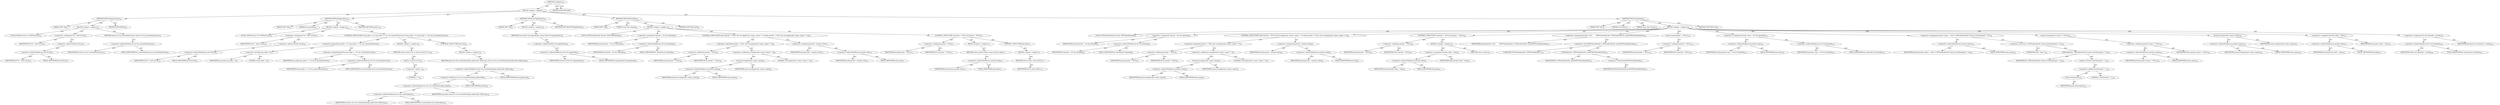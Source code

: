 digraph "&lt;global&gt;" {  
"11756" [label = <(METHOD,&lt;global&gt;)<SUB>34</SUB>> ]
"11757" [label = <(BLOCK,&lt;empty&gt;,&lt;empty&gt;)> ]
"11758" [label = <(METHOD,TIFFGetTagListCount)<SUB>34</SUB>> ]
"11759" [label = <(PARAM,TIFF *tif)<SUB>34</SUB>> ]
"11760" [label = <(BLOCK,&lt;empty&gt;,&lt;empty&gt;)<SUB>36</SUB>> ]
"11761" [label = <(LOCAL,TIFFDirectory* td: TIFFDirectory)<SUB>37</SUB>> ]
"11762" [label = <(&lt;operator&gt;.assignment,*td = &amp;tif-&gt;tif_dir)<SUB>37</SUB>> ]
"11763" [label = <(IDENTIFIER,td,*td = &amp;tif-&gt;tif_dir)<SUB>37</SUB>> ]
"11764" [label = <(&lt;operator&gt;.addressOf,&amp;tif-&gt;tif_dir)<SUB>37</SUB>> ]
"11765" [label = <(&lt;operator&gt;.indirectFieldAccess,tif-&gt;tif_dir)<SUB>37</SUB>> ]
"11766" [label = <(IDENTIFIER,tif,*td = &amp;tif-&gt;tif_dir)<SUB>37</SUB>> ]
"11767" [label = <(FIELD_IDENTIFIER,tif_dir,tif_dir)<SUB>37</SUB>> ]
"11768" [label = <(RETURN,return td-&gt;td_customValueCount;,return td-&gt;td_customValueCount;)<SUB>39</SUB>> ]
"11769" [label = <(&lt;operator&gt;.indirectFieldAccess,td-&gt;td_customValueCount)<SUB>39</SUB>> ]
"11770" [label = <(IDENTIFIER,td,return td-&gt;td_customValueCount;)<SUB>39</SUB>> ]
"11771" [label = <(FIELD_IDENTIFIER,td_customValueCount,td_customValueCount)<SUB>39</SUB>> ]
"11772" [label = <(METHOD_RETURN,int)<SUB>34</SUB>> ]
"11774" [label = <(METHOD,TIFFGetTagListEntry)<SUB>42</SUB>> ]
"11775" [label = <(PARAM,TIFF *tif)<SUB>42</SUB>> ]
"11776" [label = <(PARAM,int tag_index)<SUB>42</SUB>> ]
"11777" [label = <(BLOCK,&lt;empty&gt;,&lt;empty&gt;)<SUB>44</SUB>> ]
"11778" [label = <(LOCAL,TIFFDirectory* td: TIFFDirectory)<SUB>45</SUB>> ]
"11779" [label = <(&lt;operator&gt;.assignment,*td = &amp;tif-&gt;tif_dir)<SUB>45</SUB>> ]
"11780" [label = <(IDENTIFIER,td,*td = &amp;tif-&gt;tif_dir)<SUB>45</SUB>> ]
"11781" [label = <(&lt;operator&gt;.addressOf,&amp;tif-&gt;tif_dir)<SUB>45</SUB>> ]
"11782" [label = <(&lt;operator&gt;.indirectFieldAccess,tif-&gt;tif_dir)<SUB>45</SUB>> ]
"11783" [label = <(IDENTIFIER,tif,*td = &amp;tif-&gt;tif_dir)<SUB>45</SUB>> ]
"11784" [label = <(FIELD_IDENTIFIER,tif_dir,tif_dir)<SUB>45</SUB>> ]
"11785" [label = <(CONTROL_STRUCTURE,if (tag_index &lt; 0 || tag_index &gt;= td-&gt;td_customValueCount),if (tag_index &lt; 0 || tag_index &gt;= td-&gt;td_customValueCount))<SUB>47</SUB>> ]
"11786" [label = <(&lt;operator&gt;.logicalOr,tag_index &lt; 0 || tag_index &gt;= td-&gt;td_customValueCount)<SUB>47</SUB>> ]
"11787" [label = <(&lt;operator&gt;.lessThan,tag_index &lt; 0)<SUB>47</SUB>> ]
"11788" [label = <(IDENTIFIER,tag_index,tag_index &lt; 0)<SUB>47</SUB>> ]
"11789" [label = <(LITERAL,0,tag_index &lt; 0)<SUB>47</SUB>> ]
"11790" [label = <(&lt;operator&gt;.greaterEqualsThan,tag_index &gt;= td-&gt;td_customValueCount)<SUB>47</SUB>> ]
"11791" [label = <(IDENTIFIER,tag_index,tag_index &gt;= td-&gt;td_customValueCount)<SUB>47</SUB>> ]
"11792" [label = <(&lt;operator&gt;.indirectFieldAccess,td-&gt;td_customValueCount)<SUB>47</SUB>> ]
"11793" [label = <(IDENTIFIER,td,tag_index &gt;= td-&gt;td_customValueCount)<SUB>47</SUB>> ]
"11794" [label = <(FIELD_IDENTIFIER,td_customValueCount,td_customValueCount)<SUB>47</SUB>> ]
"11795" [label = <(BLOCK,&lt;empty&gt;,&lt;empty&gt;)<SUB>48</SUB>> ]
"11796" [label = <(RETURN,return (uint32_t)(-1);,return (uint32_t)(-1);)<SUB>48</SUB>> ]
"11797" [label = <(uint32_t,(uint32_t)(-1))<SUB>48</SUB>> ]
"11798" [label = <(&lt;operator&gt;.minus,-1)<SUB>48</SUB>> ]
"11799" [label = <(LITERAL,1,-1)<SUB>48</SUB>> ]
"11800" [label = <(CONTROL_STRUCTURE,else,else)<SUB>50</SUB>> ]
"11801" [label = <(BLOCK,&lt;empty&gt;,&lt;empty&gt;)<SUB>50</SUB>> ]
"11802" [label = <(RETURN,return td-&gt;td_customValues[tag_index].info-&gt;field_tag;,return td-&gt;td_customValues[tag_index].info-&gt;field_tag;)<SUB>50</SUB>> ]
"11803" [label = <(&lt;operator&gt;.indirectFieldAccess,td-&gt;td_customValues[tag_index].info-&gt;field_tag)<SUB>50</SUB>> ]
"11804" [label = <(&lt;operator&gt;.fieldAccess,td-&gt;td_customValues[tag_index].info)<SUB>50</SUB>> ]
"11805" [label = <(&lt;operator&gt;.indirectIndexAccess,td-&gt;td_customValues[tag_index])<SUB>50</SUB>> ]
"11806" [label = <(&lt;operator&gt;.indirectFieldAccess,td-&gt;td_customValues)<SUB>50</SUB>> ]
"11807" [label = <(IDENTIFIER,td,return td-&gt;td_customValues[tag_index].info-&gt;field_tag;)<SUB>50</SUB>> ]
"11808" [label = <(FIELD_IDENTIFIER,td_customValues,td_customValues)<SUB>50</SUB>> ]
"11809" [label = <(IDENTIFIER,tag_index,return td-&gt;td_customValues[tag_index].info-&gt;field_tag;)<SUB>50</SUB>> ]
"11810" [label = <(FIELD_IDENTIFIER,info,info)<SUB>50</SUB>> ]
"11811" [label = <(FIELD_IDENTIFIER,field_tag,field_tag)<SUB>50</SUB>> ]
"11812" [label = <(METHOD_RETURN,uint32_t)<SUB>42</SUB>> ]
"11814" [label = <(METHOD,TIFFAccessTagMethods)<SUB>58</SUB>> ]
"11815" [label = <(PARAM,TIFF *tif)<SUB>58</SUB>> ]
"11816" [label = <(BLOCK,&lt;empty&gt;,&lt;empty&gt;)<SUB>60</SUB>> ]
"11817" [label = <(RETURN,return &amp;(tif-&gt;tif_tagmethods);,return &amp;(tif-&gt;tif_tagmethods);)<SUB>61</SUB>> ]
"11818" [label = <(&lt;operator&gt;.addressOf,&amp;(tif-&gt;tif_tagmethods))<SUB>61</SUB>> ]
"11819" [label = <(&lt;operator&gt;.indirectFieldAccess,tif-&gt;tif_tagmethods)<SUB>61</SUB>> ]
"11820" [label = <(IDENTIFIER,tif,return &amp;(tif-&gt;tif_tagmethods);)<SUB>61</SUB>> ]
"11821" [label = <(FIELD_IDENTIFIER,tif_tagmethods,tif_tagmethods)<SUB>61</SUB>> ]
"11822" [label = <(METHOD_RETURN,TIFFTagMethods)<SUB>58</SUB>> ]
"11824" [label = <(METHOD,TIFFGetClientInfo)<SUB>64</SUB>> ]
"11825" [label = <(PARAM,TIFF *tif)<SUB>64</SUB>> ]
"11826" [label = <(PARAM,const char *name)<SUB>64</SUB>> ]
"11827" [label = <(BLOCK,&lt;empty&gt;,&lt;empty&gt;)<SUB>66</SUB>> ]
"11828" [label = <(LOCAL,TIFFClientInfoLink* psLink: TIFFClientInfoLink)<SUB>67</SUB>> ]
"11829" [label = <(&lt;operator&gt;.assignment,*psLink = tif-&gt;tif_clientinfo)<SUB>67</SUB>> ]
"11830" [label = <(IDENTIFIER,psLink,*psLink = tif-&gt;tif_clientinfo)<SUB>67</SUB>> ]
"11831" [label = <(&lt;operator&gt;.indirectFieldAccess,tif-&gt;tif_clientinfo)<SUB>67</SUB>> ]
"11832" [label = <(IDENTIFIER,tif,*psLink = tif-&gt;tif_clientinfo)<SUB>67</SUB>> ]
"11833" [label = <(FIELD_IDENTIFIER,tif_clientinfo,tif_clientinfo)<SUB>67</SUB>> ]
"11834" [label = <(CONTROL_STRUCTURE,while (psLink != NULL &amp;&amp; strcmp(psLink-&gt;name, name) != 0),while (psLink != NULL &amp;&amp; strcmp(psLink-&gt;name, name) != 0))<SUB>69</SUB>> ]
"11835" [label = <(&lt;operator&gt;.logicalAnd,psLink != NULL &amp;&amp; strcmp(psLink-&gt;name, name) != 0)<SUB>69</SUB>> ]
"11836" [label = <(&lt;operator&gt;.notEquals,psLink != NULL)<SUB>69</SUB>> ]
"11837" [label = <(IDENTIFIER,psLink,psLink != NULL)<SUB>69</SUB>> ]
"11838" [label = <(IDENTIFIER,NULL,psLink != NULL)<SUB>69</SUB>> ]
"11839" [label = <(&lt;operator&gt;.notEquals,strcmp(psLink-&gt;name, name) != 0)<SUB>69</SUB>> ]
"11840" [label = <(strcmp,strcmp(psLink-&gt;name, name))<SUB>69</SUB>> ]
"11841" [label = <(&lt;operator&gt;.indirectFieldAccess,psLink-&gt;name)<SUB>69</SUB>> ]
"11842" [label = <(IDENTIFIER,psLink,strcmp(psLink-&gt;name, name))<SUB>69</SUB>> ]
"11843" [label = <(FIELD_IDENTIFIER,name,name)<SUB>69</SUB>> ]
"11844" [label = <(IDENTIFIER,name,strcmp(psLink-&gt;name, name))<SUB>69</SUB>> ]
"11845" [label = <(LITERAL,0,strcmp(psLink-&gt;name, name) != 0)<SUB>69</SUB>> ]
"11846" [label = <(&lt;operator&gt;.assignment,psLink = psLink-&gt;next)<SUB>70</SUB>> ]
"11847" [label = <(IDENTIFIER,psLink,psLink = psLink-&gt;next)<SUB>70</SUB>> ]
"11848" [label = <(&lt;operator&gt;.indirectFieldAccess,psLink-&gt;next)<SUB>70</SUB>> ]
"11849" [label = <(IDENTIFIER,psLink,psLink = psLink-&gt;next)<SUB>70</SUB>> ]
"11850" [label = <(FIELD_IDENTIFIER,next,next)<SUB>70</SUB>> ]
"11851" [label = <(CONTROL_STRUCTURE,if (psLink != NULL),if (psLink != NULL))<SUB>72</SUB>> ]
"11852" [label = <(&lt;operator&gt;.notEquals,psLink != NULL)<SUB>72</SUB>> ]
"11853" [label = <(IDENTIFIER,psLink,psLink != NULL)<SUB>72</SUB>> ]
"11854" [label = <(IDENTIFIER,NULL,psLink != NULL)<SUB>72</SUB>> ]
"11855" [label = <(BLOCK,&lt;empty&gt;,&lt;empty&gt;)<SUB>73</SUB>> ]
"11856" [label = <(RETURN,return psLink-&gt;data;,return psLink-&gt;data;)<SUB>73</SUB>> ]
"11857" [label = <(&lt;operator&gt;.indirectFieldAccess,psLink-&gt;data)<SUB>73</SUB>> ]
"11858" [label = <(IDENTIFIER,psLink,return psLink-&gt;data;)<SUB>73</SUB>> ]
"11859" [label = <(FIELD_IDENTIFIER,data,data)<SUB>73</SUB>> ]
"11860" [label = <(CONTROL_STRUCTURE,else,else)<SUB>75</SUB>> ]
"11861" [label = <(BLOCK,&lt;empty&gt;,&lt;empty&gt;)<SUB>75</SUB>> ]
"11862" [label = <(RETURN,return NULL;,return NULL;)<SUB>75</SUB>> ]
"11863" [label = <(IDENTIFIER,NULL,return NULL;)<SUB>75</SUB>> ]
"11864" [label = <(METHOD_RETURN,void*)<SUB>64</SUB>> ]
"11866" [label = <(METHOD,TIFFSetClientInfo)<SUB>78</SUB>> ]
"11867" [label = <(PARAM,TIFF *tif)<SUB>78</SUB>> ]
"11868" [label = <(PARAM,void *data)<SUB>78</SUB>> ]
"11869" [label = <(PARAM,const char *name)<SUB>78</SUB>> ]
"11870" [label = <(BLOCK,&lt;empty&gt;,&lt;empty&gt;)<SUB>80</SUB>> ]
"11871" [label = <(LOCAL,TIFFClientInfoLink* psLink: TIFFClientInfoLink)<SUB>81</SUB>> ]
"11872" [label = <(&lt;operator&gt;.assignment,*psLink = tif-&gt;tif_clientinfo)<SUB>81</SUB>> ]
"11873" [label = <(IDENTIFIER,psLink,*psLink = tif-&gt;tif_clientinfo)<SUB>81</SUB>> ]
"11874" [label = <(&lt;operator&gt;.indirectFieldAccess,tif-&gt;tif_clientinfo)<SUB>81</SUB>> ]
"11875" [label = <(IDENTIFIER,tif,*psLink = tif-&gt;tif_clientinfo)<SUB>81</SUB>> ]
"11876" [label = <(FIELD_IDENTIFIER,tif_clientinfo,tif_clientinfo)<SUB>81</SUB>> ]
"11877" [label = <(CONTROL_STRUCTURE,while (psLink != NULL &amp;&amp; strcmp(psLink-&gt;name, name) != 0),while (psLink != NULL &amp;&amp; strcmp(psLink-&gt;name, name) != 0))<SUB>87</SUB>> ]
"11878" [label = <(&lt;operator&gt;.logicalAnd,psLink != NULL &amp;&amp; strcmp(psLink-&gt;name, name) != 0)<SUB>87</SUB>> ]
"11879" [label = <(&lt;operator&gt;.notEquals,psLink != NULL)<SUB>87</SUB>> ]
"11880" [label = <(IDENTIFIER,psLink,psLink != NULL)<SUB>87</SUB>> ]
"11881" [label = <(IDENTIFIER,NULL,psLink != NULL)<SUB>87</SUB>> ]
"11882" [label = <(&lt;operator&gt;.notEquals,strcmp(psLink-&gt;name, name) != 0)<SUB>87</SUB>> ]
"11883" [label = <(strcmp,strcmp(psLink-&gt;name, name))<SUB>87</SUB>> ]
"11884" [label = <(&lt;operator&gt;.indirectFieldAccess,psLink-&gt;name)<SUB>87</SUB>> ]
"11885" [label = <(IDENTIFIER,psLink,strcmp(psLink-&gt;name, name))<SUB>87</SUB>> ]
"11886" [label = <(FIELD_IDENTIFIER,name,name)<SUB>87</SUB>> ]
"11887" [label = <(IDENTIFIER,name,strcmp(psLink-&gt;name, name))<SUB>87</SUB>> ]
"11888" [label = <(LITERAL,0,strcmp(psLink-&gt;name, name) != 0)<SUB>87</SUB>> ]
"11889" [label = <(&lt;operator&gt;.assignment,psLink = psLink-&gt;next)<SUB>88</SUB>> ]
"11890" [label = <(IDENTIFIER,psLink,psLink = psLink-&gt;next)<SUB>88</SUB>> ]
"11891" [label = <(&lt;operator&gt;.indirectFieldAccess,psLink-&gt;next)<SUB>88</SUB>> ]
"11892" [label = <(IDENTIFIER,psLink,psLink = psLink-&gt;next)<SUB>88</SUB>> ]
"11893" [label = <(FIELD_IDENTIFIER,next,next)<SUB>88</SUB>> ]
"11894" [label = <(CONTROL_STRUCTURE,if (psLink != NULL),if (psLink != NULL))<SUB>90</SUB>> ]
"11895" [label = <(&lt;operator&gt;.notEquals,psLink != NULL)<SUB>90</SUB>> ]
"11896" [label = <(IDENTIFIER,psLink,psLink != NULL)<SUB>90</SUB>> ]
"11897" [label = <(IDENTIFIER,NULL,psLink != NULL)<SUB>90</SUB>> ]
"11898" [label = <(BLOCK,&lt;empty&gt;,&lt;empty&gt;)<SUB>91</SUB>> ]
"11899" [label = <(&lt;operator&gt;.assignment,psLink-&gt;data = data)<SUB>92</SUB>> ]
"11900" [label = <(&lt;operator&gt;.indirectFieldAccess,psLink-&gt;data)<SUB>92</SUB>> ]
"11901" [label = <(IDENTIFIER,psLink,psLink-&gt;data = data)<SUB>92</SUB>> ]
"11902" [label = <(FIELD_IDENTIFIER,data,data)<SUB>92</SUB>> ]
"11903" [label = <(IDENTIFIER,data,psLink-&gt;data = data)<SUB>92</SUB>> ]
"11904" [label = <(RETURN,return;,return;)<SUB>93</SUB>> ]
"11905" [label = <(&lt;operator&gt;.assignment,psLink =\012        (TIFFClientInfoLink *)_TIFFmallocExt(tif, sizeof(TIFFClientInfoLink)))<SUB>100</SUB>> ]
"11906" [label = <(IDENTIFIER,psLink,psLink =\012        (TIFFClientInfoLink *)_TIFFmallocExt(tif, sizeof(TIFFClientInfoLink)))<SUB>100</SUB>> ]
"11907" [label = <(&lt;operator&gt;.cast,(TIFFClientInfoLink *)_TIFFmallocExt(tif, sizeof(TIFFClientInfoLink)))<SUB>101</SUB>> ]
"11908" [label = <(UNKNOWN,TIFFClientInfoLink *,TIFFClientInfoLink *)<SUB>101</SUB>> ]
"11909" [label = <(_TIFFmallocExt,_TIFFmallocExt(tif, sizeof(TIFFClientInfoLink)))<SUB>101</SUB>> ]
"11910" [label = <(IDENTIFIER,tif,_TIFFmallocExt(tif, sizeof(TIFFClientInfoLink)))<SUB>101</SUB>> ]
"11911" [label = <(&lt;operator&gt;.sizeOf,sizeof(TIFFClientInfoLink))<SUB>101</SUB>> ]
"11912" [label = <(IDENTIFIER,TIFFClientInfoLink,sizeof(TIFFClientInfoLink))<SUB>101</SUB>> ]
"11913" [label = <(assert,assert(psLink != NULL))<SUB>102</SUB>> ]
"11914" [label = <(&lt;operator&gt;.notEquals,psLink != NULL)<SUB>102</SUB>> ]
"11915" [label = <(IDENTIFIER,psLink,psLink != NULL)<SUB>102</SUB>> ]
"11916" [label = <(IDENTIFIER,NULL,psLink != NULL)<SUB>102</SUB>> ]
"11917" [label = <(&lt;operator&gt;.assignment,psLink-&gt;next = tif-&gt;tif_clientinfo)<SUB>103</SUB>> ]
"11918" [label = <(&lt;operator&gt;.indirectFieldAccess,psLink-&gt;next)<SUB>103</SUB>> ]
"11919" [label = <(IDENTIFIER,psLink,psLink-&gt;next = tif-&gt;tif_clientinfo)<SUB>103</SUB>> ]
"11920" [label = <(FIELD_IDENTIFIER,next,next)<SUB>103</SUB>> ]
"11921" [label = <(&lt;operator&gt;.indirectFieldAccess,tif-&gt;tif_clientinfo)<SUB>103</SUB>> ]
"11922" [label = <(IDENTIFIER,tif,psLink-&gt;next = tif-&gt;tif_clientinfo)<SUB>103</SUB>> ]
"11923" [label = <(FIELD_IDENTIFIER,tif_clientinfo,tif_clientinfo)<SUB>103</SUB>> ]
"11924" [label = <(&lt;operator&gt;.assignment,psLink-&gt;name = (char *)_TIFFmallocExt(tif, (tmsize_t)(strlen(name) + 1)))<SUB>104</SUB>> ]
"11925" [label = <(&lt;operator&gt;.indirectFieldAccess,psLink-&gt;name)<SUB>104</SUB>> ]
"11926" [label = <(IDENTIFIER,psLink,psLink-&gt;name = (char *)_TIFFmallocExt(tif, (tmsize_t)(strlen(name) + 1)))<SUB>104</SUB>> ]
"11927" [label = <(FIELD_IDENTIFIER,name,name)<SUB>104</SUB>> ]
"11928" [label = <(&lt;operator&gt;.cast,(char *)_TIFFmallocExt(tif, (tmsize_t)(strlen(name) + 1)))<SUB>104</SUB>> ]
"11929" [label = <(UNKNOWN,char *,char *)<SUB>104</SUB>> ]
"11930" [label = <(_TIFFmallocExt,_TIFFmallocExt(tif, (tmsize_t)(strlen(name) + 1)))<SUB>104</SUB>> ]
"11931" [label = <(IDENTIFIER,tif,_TIFFmallocExt(tif, (tmsize_t)(strlen(name) + 1)))<SUB>104</SUB>> ]
"11932" [label = <(tmsize_t,(tmsize_t)(strlen(name) + 1))<SUB>104</SUB>> ]
"11933" [label = <(&lt;operator&gt;.addition,strlen(name) + 1)<SUB>104</SUB>> ]
"11934" [label = <(strlen,strlen(name))<SUB>104</SUB>> ]
"11935" [label = <(IDENTIFIER,name,strlen(name))<SUB>104</SUB>> ]
"11936" [label = <(LITERAL,1,strlen(name) + 1)<SUB>104</SUB>> ]
"11937" [label = <(assert,assert(psLink-&gt;name != NULL))<SUB>105</SUB>> ]
"11938" [label = <(&lt;operator&gt;.notEquals,psLink-&gt;name != NULL)<SUB>105</SUB>> ]
"11939" [label = <(&lt;operator&gt;.indirectFieldAccess,psLink-&gt;name)<SUB>105</SUB>> ]
"11940" [label = <(IDENTIFIER,psLink,psLink-&gt;name != NULL)<SUB>105</SUB>> ]
"11941" [label = <(FIELD_IDENTIFIER,name,name)<SUB>105</SUB>> ]
"11942" [label = <(IDENTIFIER,NULL,psLink-&gt;name != NULL)<SUB>105</SUB>> ]
"11943" [label = <(strcpy,strcpy(psLink-&gt;name, name))<SUB>106</SUB>> ]
"11944" [label = <(&lt;operator&gt;.indirectFieldAccess,psLink-&gt;name)<SUB>106</SUB>> ]
"11945" [label = <(IDENTIFIER,psLink,strcpy(psLink-&gt;name, name))<SUB>106</SUB>> ]
"11946" [label = <(FIELD_IDENTIFIER,name,name)<SUB>106</SUB>> ]
"11947" [label = <(IDENTIFIER,name,strcpy(psLink-&gt;name, name))<SUB>106</SUB>> ]
"11948" [label = <(&lt;operator&gt;.assignment,psLink-&gt;data = data)<SUB>107</SUB>> ]
"11949" [label = <(&lt;operator&gt;.indirectFieldAccess,psLink-&gt;data)<SUB>107</SUB>> ]
"11950" [label = <(IDENTIFIER,psLink,psLink-&gt;data = data)<SUB>107</SUB>> ]
"11951" [label = <(FIELD_IDENTIFIER,data,data)<SUB>107</SUB>> ]
"11952" [label = <(IDENTIFIER,data,psLink-&gt;data = data)<SUB>107</SUB>> ]
"11953" [label = <(&lt;operator&gt;.assignment,tif-&gt;tif_clientinfo = psLink)<SUB>109</SUB>> ]
"11954" [label = <(&lt;operator&gt;.indirectFieldAccess,tif-&gt;tif_clientinfo)<SUB>109</SUB>> ]
"11955" [label = <(IDENTIFIER,tif,tif-&gt;tif_clientinfo = psLink)<SUB>109</SUB>> ]
"11956" [label = <(FIELD_IDENTIFIER,tif_clientinfo,tif_clientinfo)<SUB>109</SUB>> ]
"11957" [label = <(IDENTIFIER,psLink,tif-&gt;tif_clientinfo = psLink)<SUB>109</SUB>> ]
"11958" [label = <(METHOD_RETURN,void)<SUB>78</SUB>> ]
"11960" [label = <(METHOD_RETURN,ANY)> ]
  "11756" -> "11757"  [ label = "AST: "] 
  "11756" -> "11960"  [ label = "AST: "] 
  "11757" -> "11758"  [ label = "AST: "] 
  "11757" -> "11774"  [ label = "AST: "] 
  "11757" -> "11814"  [ label = "AST: "] 
  "11757" -> "11824"  [ label = "AST: "] 
  "11757" -> "11866"  [ label = "AST: "] 
  "11758" -> "11759"  [ label = "AST: "] 
  "11758" -> "11760"  [ label = "AST: "] 
  "11758" -> "11772"  [ label = "AST: "] 
  "11760" -> "11761"  [ label = "AST: "] 
  "11760" -> "11762"  [ label = "AST: "] 
  "11760" -> "11768"  [ label = "AST: "] 
  "11762" -> "11763"  [ label = "AST: "] 
  "11762" -> "11764"  [ label = "AST: "] 
  "11764" -> "11765"  [ label = "AST: "] 
  "11765" -> "11766"  [ label = "AST: "] 
  "11765" -> "11767"  [ label = "AST: "] 
  "11768" -> "11769"  [ label = "AST: "] 
  "11769" -> "11770"  [ label = "AST: "] 
  "11769" -> "11771"  [ label = "AST: "] 
  "11774" -> "11775"  [ label = "AST: "] 
  "11774" -> "11776"  [ label = "AST: "] 
  "11774" -> "11777"  [ label = "AST: "] 
  "11774" -> "11812"  [ label = "AST: "] 
  "11777" -> "11778"  [ label = "AST: "] 
  "11777" -> "11779"  [ label = "AST: "] 
  "11777" -> "11785"  [ label = "AST: "] 
  "11779" -> "11780"  [ label = "AST: "] 
  "11779" -> "11781"  [ label = "AST: "] 
  "11781" -> "11782"  [ label = "AST: "] 
  "11782" -> "11783"  [ label = "AST: "] 
  "11782" -> "11784"  [ label = "AST: "] 
  "11785" -> "11786"  [ label = "AST: "] 
  "11785" -> "11795"  [ label = "AST: "] 
  "11785" -> "11800"  [ label = "AST: "] 
  "11786" -> "11787"  [ label = "AST: "] 
  "11786" -> "11790"  [ label = "AST: "] 
  "11787" -> "11788"  [ label = "AST: "] 
  "11787" -> "11789"  [ label = "AST: "] 
  "11790" -> "11791"  [ label = "AST: "] 
  "11790" -> "11792"  [ label = "AST: "] 
  "11792" -> "11793"  [ label = "AST: "] 
  "11792" -> "11794"  [ label = "AST: "] 
  "11795" -> "11796"  [ label = "AST: "] 
  "11796" -> "11797"  [ label = "AST: "] 
  "11797" -> "11798"  [ label = "AST: "] 
  "11798" -> "11799"  [ label = "AST: "] 
  "11800" -> "11801"  [ label = "AST: "] 
  "11801" -> "11802"  [ label = "AST: "] 
  "11802" -> "11803"  [ label = "AST: "] 
  "11803" -> "11804"  [ label = "AST: "] 
  "11803" -> "11811"  [ label = "AST: "] 
  "11804" -> "11805"  [ label = "AST: "] 
  "11804" -> "11810"  [ label = "AST: "] 
  "11805" -> "11806"  [ label = "AST: "] 
  "11805" -> "11809"  [ label = "AST: "] 
  "11806" -> "11807"  [ label = "AST: "] 
  "11806" -> "11808"  [ label = "AST: "] 
  "11814" -> "11815"  [ label = "AST: "] 
  "11814" -> "11816"  [ label = "AST: "] 
  "11814" -> "11822"  [ label = "AST: "] 
  "11816" -> "11817"  [ label = "AST: "] 
  "11817" -> "11818"  [ label = "AST: "] 
  "11818" -> "11819"  [ label = "AST: "] 
  "11819" -> "11820"  [ label = "AST: "] 
  "11819" -> "11821"  [ label = "AST: "] 
  "11824" -> "11825"  [ label = "AST: "] 
  "11824" -> "11826"  [ label = "AST: "] 
  "11824" -> "11827"  [ label = "AST: "] 
  "11824" -> "11864"  [ label = "AST: "] 
  "11827" -> "11828"  [ label = "AST: "] 
  "11827" -> "11829"  [ label = "AST: "] 
  "11827" -> "11834"  [ label = "AST: "] 
  "11827" -> "11851"  [ label = "AST: "] 
  "11829" -> "11830"  [ label = "AST: "] 
  "11829" -> "11831"  [ label = "AST: "] 
  "11831" -> "11832"  [ label = "AST: "] 
  "11831" -> "11833"  [ label = "AST: "] 
  "11834" -> "11835"  [ label = "AST: "] 
  "11834" -> "11846"  [ label = "AST: "] 
  "11835" -> "11836"  [ label = "AST: "] 
  "11835" -> "11839"  [ label = "AST: "] 
  "11836" -> "11837"  [ label = "AST: "] 
  "11836" -> "11838"  [ label = "AST: "] 
  "11839" -> "11840"  [ label = "AST: "] 
  "11839" -> "11845"  [ label = "AST: "] 
  "11840" -> "11841"  [ label = "AST: "] 
  "11840" -> "11844"  [ label = "AST: "] 
  "11841" -> "11842"  [ label = "AST: "] 
  "11841" -> "11843"  [ label = "AST: "] 
  "11846" -> "11847"  [ label = "AST: "] 
  "11846" -> "11848"  [ label = "AST: "] 
  "11848" -> "11849"  [ label = "AST: "] 
  "11848" -> "11850"  [ label = "AST: "] 
  "11851" -> "11852"  [ label = "AST: "] 
  "11851" -> "11855"  [ label = "AST: "] 
  "11851" -> "11860"  [ label = "AST: "] 
  "11852" -> "11853"  [ label = "AST: "] 
  "11852" -> "11854"  [ label = "AST: "] 
  "11855" -> "11856"  [ label = "AST: "] 
  "11856" -> "11857"  [ label = "AST: "] 
  "11857" -> "11858"  [ label = "AST: "] 
  "11857" -> "11859"  [ label = "AST: "] 
  "11860" -> "11861"  [ label = "AST: "] 
  "11861" -> "11862"  [ label = "AST: "] 
  "11862" -> "11863"  [ label = "AST: "] 
  "11866" -> "11867"  [ label = "AST: "] 
  "11866" -> "11868"  [ label = "AST: "] 
  "11866" -> "11869"  [ label = "AST: "] 
  "11866" -> "11870"  [ label = "AST: "] 
  "11866" -> "11958"  [ label = "AST: "] 
  "11870" -> "11871"  [ label = "AST: "] 
  "11870" -> "11872"  [ label = "AST: "] 
  "11870" -> "11877"  [ label = "AST: "] 
  "11870" -> "11894"  [ label = "AST: "] 
  "11870" -> "11905"  [ label = "AST: "] 
  "11870" -> "11913"  [ label = "AST: "] 
  "11870" -> "11917"  [ label = "AST: "] 
  "11870" -> "11924"  [ label = "AST: "] 
  "11870" -> "11937"  [ label = "AST: "] 
  "11870" -> "11943"  [ label = "AST: "] 
  "11870" -> "11948"  [ label = "AST: "] 
  "11870" -> "11953"  [ label = "AST: "] 
  "11872" -> "11873"  [ label = "AST: "] 
  "11872" -> "11874"  [ label = "AST: "] 
  "11874" -> "11875"  [ label = "AST: "] 
  "11874" -> "11876"  [ label = "AST: "] 
  "11877" -> "11878"  [ label = "AST: "] 
  "11877" -> "11889"  [ label = "AST: "] 
  "11878" -> "11879"  [ label = "AST: "] 
  "11878" -> "11882"  [ label = "AST: "] 
  "11879" -> "11880"  [ label = "AST: "] 
  "11879" -> "11881"  [ label = "AST: "] 
  "11882" -> "11883"  [ label = "AST: "] 
  "11882" -> "11888"  [ label = "AST: "] 
  "11883" -> "11884"  [ label = "AST: "] 
  "11883" -> "11887"  [ label = "AST: "] 
  "11884" -> "11885"  [ label = "AST: "] 
  "11884" -> "11886"  [ label = "AST: "] 
  "11889" -> "11890"  [ label = "AST: "] 
  "11889" -> "11891"  [ label = "AST: "] 
  "11891" -> "11892"  [ label = "AST: "] 
  "11891" -> "11893"  [ label = "AST: "] 
  "11894" -> "11895"  [ label = "AST: "] 
  "11894" -> "11898"  [ label = "AST: "] 
  "11895" -> "11896"  [ label = "AST: "] 
  "11895" -> "11897"  [ label = "AST: "] 
  "11898" -> "11899"  [ label = "AST: "] 
  "11898" -> "11904"  [ label = "AST: "] 
  "11899" -> "11900"  [ label = "AST: "] 
  "11899" -> "11903"  [ label = "AST: "] 
  "11900" -> "11901"  [ label = "AST: "] 
  "11900" -> "11902"  [ label = "AST: "] 
  "11905" -> "11906"  [ label = "AST: "] 
  "11905" -> "11907"  [ label = "AST: "] 
  "11907" -> "11908"  [ label = "AST: "] 
  "11907" -> "11909"  [ label = "AST: "] 
  "11909" -> "11910"  [ label = "AST: "] 
  "11909" -> "11911"  [ label = "AST: "] 
  "11911" -> "11912"  [ label = "AST: "] 
  "11913" -> "11914"  [ label = "AST: "] 
  "11914" -> "11915"  [ label = "AST: "] 
  "11914" -> "11916"  [ label = "AST: "] 
  "11917" -> "11918"  [ label = "AST: "] 
  "11917" -> "11921"  [ label = "AST: "] 
  "11918" -> "11919"  [ label = "AST: "] 
  "11918" -> "11920"  [ label = "AST: "] 
  "11921" -> "11922"  [ label = "AST: "] 
  "11921" -> "11923"  [ label = "AST: "] 
  "11924" -> "11925"  [ label = "AST: "] 
  "11924" -> "11928"  [ label = "AST: "] 
  "11925" -> "11926"  [ label = "AST: "] 
  "11925" -> "11927"  [ label = "AST: "] 
  "11928" -> "11929"  [ label = "AST: "] 
  "11928" -> "11930"  [ label = "AST: "] 
  "11930" -> "11931"  [ label = "AST: "] 
  "11930" -> "11932"  [ label = "AST: "] 
  "11932" -> "11933"  [ label = "AST: "] 
  "11933" -> "11934"  [ label = "AST: "] 
  "11933" -> "11936"  [ label = "AST: "] 
  "11934" -> "11935"  [ label = "AST: "] 
  "11937" -> "11938"  [ label = "AST: "] 
  "11938" -> "11939"  [ label = "AST: "] 
  "11938" -> "11942"  [ label = "AST: "] 
  "11939" -> "11940"  [ label = "AST: "] 
  "11939" -> "11941"  [ label = "AST: "] 
  "11943" -> "11944"  [ label = "AST: "] 
  "11943" -> "11947"  [ label = "AST: "] 
  "11944" -> "11945"  [ label = "AST: "] 
  "11944" -> "11946"  [ label = "AST: "] 
  "11948" -> "11949"  [ label = "AST: "] 
  "11948" -> "11952"  [ label = "AST: "] 
  "11949" -> "11950"  [ label = "AST: "] 
  "11949" -> "11951"  [ label = "AST: "] 
  "11953" -> "11954"  [ label = "AST: "] 
  "11953" -> "11957"  [ label = "AST: "] 
  "11954" -> "11955"  [ label = "AST: "] 
  "11954" -> "11956"  [ label = "AST: "] 
  "11756" -> "11960"  [ label = "CFG: "] 
}
